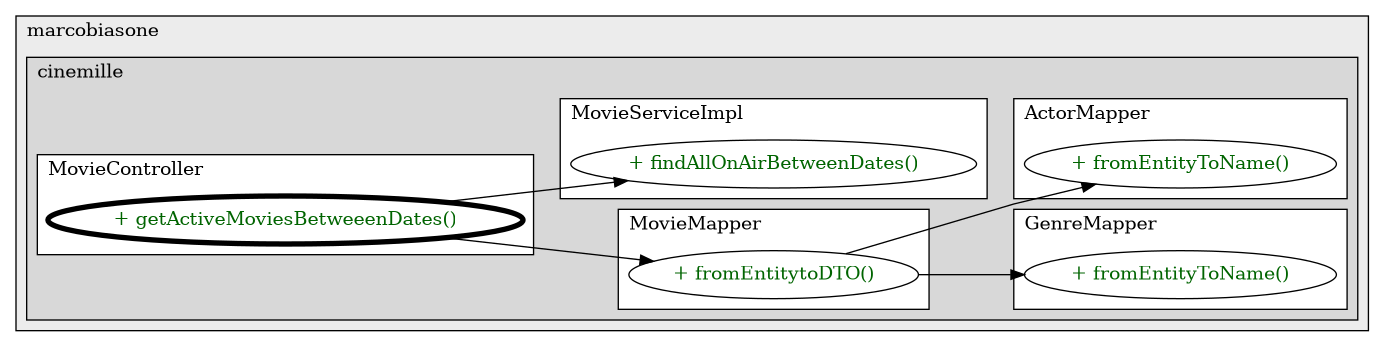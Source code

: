 @startuml

/' diagram meta data start
config=CallConfiguration;
{
  "rootMethod": "com.marcobiasone.cinemille.cinemille.controller.MovieController#getActiveMoviesBetweeenDates(String,String)",
  "projectClassification": {
    "searchMode": "OpenProject", // OpenProject, AllProjects
    "includedProjects": "",
    "pathEndKeywords": "*.impl",
    "isClientPath": "",
    "isClientName": "",
    "isTestPath": "",
    "isTestName": "",
    "isMappingPath": "",
    "isMappingName": "",
    "isDataAccessPath": "",
    "isDataAccessName": "",
    "isDataStructurePath": "",
    "isDataStructureName": "",
    "isInterfaceStructuresPath": "",
    "isInterfaceStructuresName": "",
    "isEntryPointPath": "",
    "isEntryPointName": "",
    "treatFinalFieldsAsMandatory": false
  },
  "graphRestriction": {
    "classPackageExcludeFilter": "",
    "classPackageIncludeFilter": "*",
    "classNameExcludeFilter": "",
    "classNameIncludeFilter": "*",
    "methodNameExcludeFilter": "",
    "methodNameIncludeFilter": "*",
    "removeByInheritance": "", // inheritance/annotation based filtering is done in a second step
    "removeByAnnotation": "",
    "removeByClassPackage": "", // cleanup the graph after inheritance/annotation based filtering is done
    "removeByClassName": "",
    "cutMappings": false,
    "cutEnum": true,
    "cutTests": true,
    "cutClient": true,
    "cutDataAccess": true,
    "cutInterfaceStructures": true,
    "cutDataStructures": true,
    "cutGetterAndSetter": true,
    "cutConstructors": true
  },
  "graphTraversal": {
    "forwardDepth": 3,
    "backwardDepth": 3,
    "classPackageExcludeFilter": "",
    "classPackageIncludeFilter": "",
    "classNameExcludeFilter": "",
    "classNameIncludeFilter": "",
    "methodNameExcludeFilter": "",
    "methodNameIncludeFilter": "",
    "hideMappings": false,
    "hideDataStructures": false,
    "hidePrivateMethods": true,
    "hideInterfaceCalls": true, // indirection: implementation -> interface (is hidden) -> implementation
    "onlyShowApplicationEntryPoints": false, // root node is included
    "useMethodCallsForStructureDiagram": "ForwardOnly" // ForwardOnly, BothDirections, No
  },
  "details": {
    "aggregation": "GroupByClass", // ByClass, GroupByClass, None
    "showMethodParametersTypes": false,
    "showMethodParametersNames": false,
    "showMethodReturnType": false,
    "showPackageLevels": 2,
    "showCallOrder": false,
    "edgeMode": "MethodsOnly", // TypesOnly, MethodsOnly, TypesAndMethods, MethodsAndDirectTypeUsage
    "showDetailedClassStructure": false
  },
  "rootClass": "com.marcobiasone.cinemille.cinemille.controller.MovieController",
  "extensionCallbackMethod": "" // qualified.class.name#methodName - signature: public static String method(String)
}
diagram meta data end '/



digraph g {
    rankdir="LR"
    splines=polyline
    

'nodes 
subgraph cluster_738899069 { 
   	label=marcobiasone
	labeljust=l
	fillcolor="#ececec"
	style=filled
   
   subgraph cluster_1684539231 { 
   	label=cinemille
	labeljust=l
	fillcolor="#d8d8d8"
	style=filled
   
   subgraph cluster_122368889 { 
   	label=GenreMapper
	labeljust=l
	fillcolor=white
	style=filled
   
   GenreMapper1775340387XXXfromEntityToName68688227[
	label="+ fromEntityToName()"
	style=filled
	fillcolor=white
	tooltip="GenreMapper

null"
	fontcolor=darkgreen
];
} 

subgraph cluster_180269926 { 
   	label=MovieMapper
	labeljust=l
	fillcolor=white
	style=filled
   
   MovieMapper1775340387XXXfromEntitytoDTO74534672[
	label="+ fromEntitytoDTO()"
	style=filled
	fillcolor=white
	tooltip="MovieMapper

null"
	fontcolor=darkgreen
];
} 

subgraph cluster_1828440469 { 
   	label=ActorMapper
	labeljust=l
	fillcolor=white
	style=filled
   
   ActorMapper1775340387XXXfromEntityToName63093205[
	label="+ fromEntityToName()"
	style=filled
	fillcolor=white
	tooltip="ActorMapper

null"
	fontcolor=darkgreen
];
} 

subgraph cluster_234697536 { 
   	label=MovieServiceImpl
	labeljust=l
	fillcolor=white
	style=filled
   
   MovieServiceImpl1855892845XXXfindAllOnAirBetweenDates1330012304[
	label="+ findAllOnAirBetweenDates()"
	style=filled
	fillcolor=white
	tooltip="MovieServiceImpl

&#10;  Get all the movies scheduled between two dates.&#10;  @param startingDate the given start date.&#10;  @param endingDate the movie's end date.&#10;  @return the list of entities.&#10; "
	fontcolor=darkgreen
];
} 

subgraph cluster_850750620 { 
   	label=MovieController
	labeljust=l
	fillcolor=white
	style=filled
   
   MovieController1886703550XXXgetActiveMoviesBetweeenDates2013066710[
	label="+ getActiveMoviesBetweeenDates()"
	style=filled
	fillcolor=white
	tooltip="MovieController

null"
	penwidth=4
	fontcolor=darkgreen
];
} 
} 
} 

'edges    
MovieController1886703550XXXgetActiveMoviesBetweeenDates2013066710 -> MovieMapper1775340387XXXfromEntitytoDTO74534672;
MovieController1886703550XXXgetActiveMoviesBetweeenDates2013066710 -> MovieServiceImpl1855892845XXXfindAllOnAirBetweenDates1330012304;
MovieMapper1775340387XXXfromEntitytoDTO74534672 -> ActorMapper1775340387XXXfromEntityToName63093205;
MovieMapper1775340387XXXfromEntitytoDTO74534672 -> GenreMapper1775340387XXXfromEntityToName68688227;
    
}
@enduml